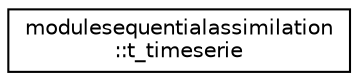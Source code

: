 digraph "Graphical Class Hierarchy"
{
 // LATEX_PDF_SIZE
  edge [fontname="Helvetica",fontsize="10",labelfontname="Helvetica",labelfontsize="10"];
  node [fontname="Helvetica",fontsize="10",shape=record];
  rankdir="LR";
  Node0 [label="modulesequentialassimilation\l::t_timeserie",height=0.2,width=0.4,color="black", fillcolor="white", style="filled",URL="$structmodulesequentialassimilation_1_1t__timeserie.html",tooltip=" "];
}
